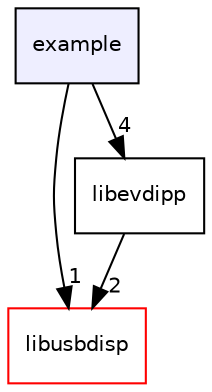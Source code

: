 digraph "/home/odin/Desktop/program/learn/usbdisp_linux/example" {
  compound=true
  node [ fontsize="10", fontname="Helvetica"];
  edge [ labelfontsize="10", labelfontname="Helvetica"];
  dir_cfafba98a580ce4b62f8a6fa96d7cbb0 [shape=box, label="example", style="filled", fillcolor="#eeeeff", pencolor="black", URL="dir_cfafba98a580ce4b62f8a6fa96d7cbb0.html"];
  dir_4159d2fa8205dd791550e6f261184d1d [shape=box label="libusbdisp" fillcolor="white" style="filled" color="red" URL="dir_4159d2fa8205dd791550e6f261184d1d.html"];
  dir_fda56463b6a6aa7380a8a5631f1a5cb2 [shape=box label="libevdipp" URL="dir_fda56463b6a6aa7380a8a5631f1a5cb2.html"];
  dir_cfafba98a580ce4b62f8a6fa96d7cbb0->dir_4159d2fa8205dd791550e6f261184d1d [headlabel="1", labeldistance=1.5 headhref="dir_000000_000002.html"];
  dir_cfafba98a580ce4b62f8a6fa96d7cbb0->dir_fda56463b6a6aa7380a8a5631f1a5cb2 [headlabel="4", labeldistance=1.5 headhref="dir_000000_000001.html"];
  dir_fda56463b6a6aa7380a8a5631f1a5cb2->dir_4159d2fa8205dd791550e6f261184d1d [headlabel="2", labeldistance=1.5 headhref="dir_000001_000002.html"];
}
